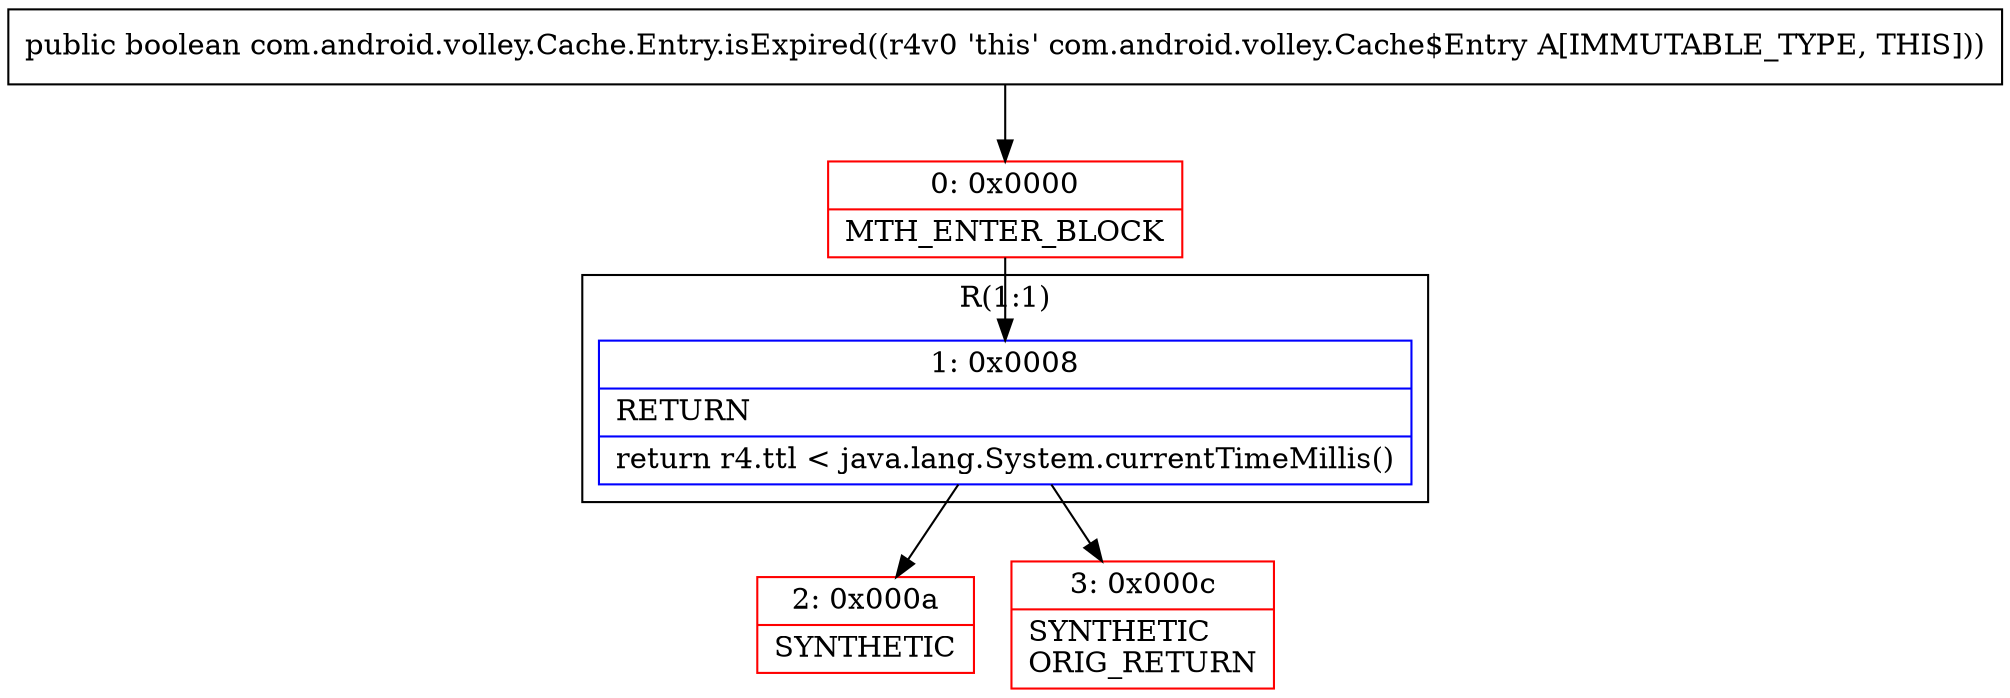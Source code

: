 digraph "CFG forcom.android.volley.Cache.Entry.isExpired()Z" {
subgraph cluster_Region_910543513 {
label = "R(1:1)";
node [shape=record,color=blue];
Node_1 [shape=record,label="{1\:\ 0x0008|RETURN\l|return r4.ttl \< java.lang.System.currentTimeMillis()\l}"];
}
Node_0 [shape=record,color=red,label="{0\:\ 0x0000|MTH_ENTER_BLOCK\l}"];
Node_2 [shape=record,color=red,label="{2\:\ 0x000a|SYNTHETIC\l}"];
Node_3 [shape=record,color=red,label="{3\:\ 0x000c|SYNTHETIC\lORIG_RETURN\l}"];
MethodNode[shape=record,label="{public boolean com.android.volley.Cache.Entry.isExpired((r4v0 'this' com.android.volley.Cache$Entry A[IMMUTABLE_TYPE, THIS])) }"];
MethodNode -> Node_0;
Node_1 -> Node_2;
Node_1 -> Node_3;
Node_0 -> Node_1;
}

